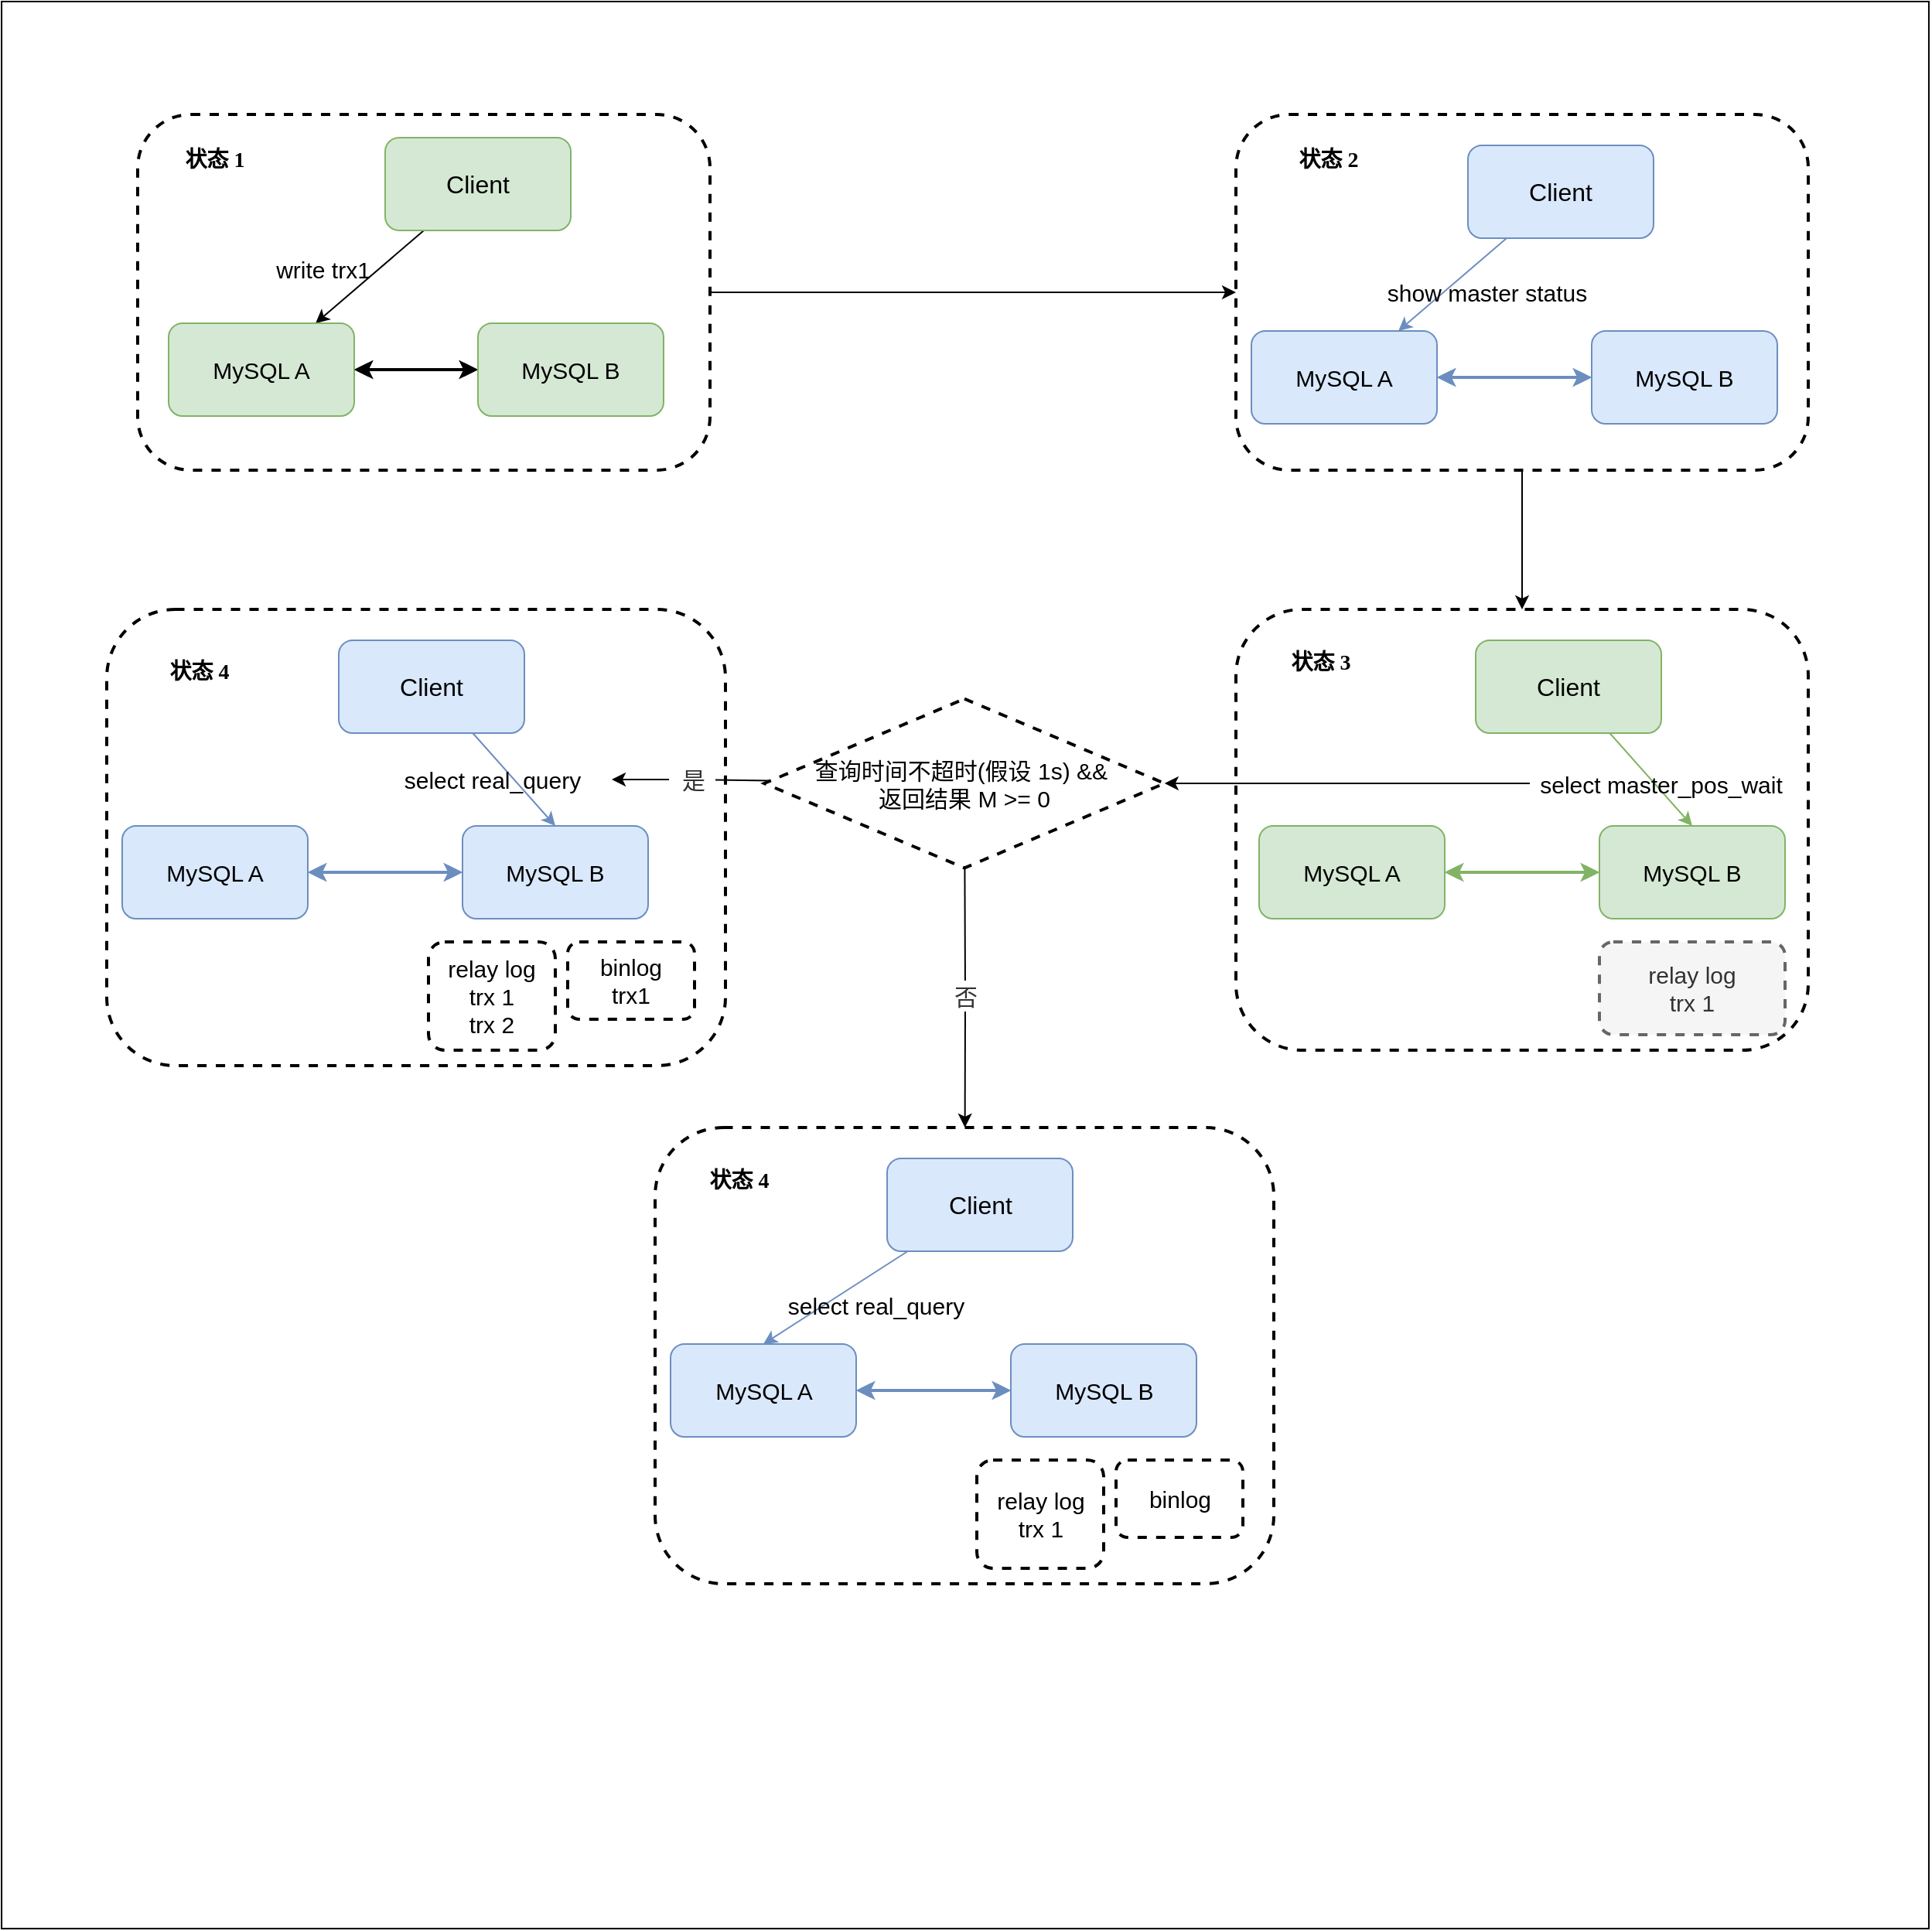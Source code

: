 <mxfile version="16.6.6" type="github"><diagram id="kcNKMiewppADuIH7yyTz" name="Page-1"><mxGraphModel dx="3671" dy="2595" grid="1" gridSize="10" guides="1" tooltips="1" connect="1" arrows="1" fold="1" page="1" pageScale="1" pageWidth="827" pageHeight="1169" math="0" shadow="0"><root><mxCell id="0"/><mxCell id="1" parent="0"/><mxCell id="G3FPjAI_tkEvGzXo53xU-18" value="" style="rounded=0;whiteSpace=wrap;html=1;fontFamily=Verdana;fontSize=14;fillColor=default;gradientColor=#ffffff;" parent="1" vertex="1"><mxGeometry x="-47.97" y="-38" width="1245.94" height="1245.94" as="geometry"/></mxCell><mxCell id="zqrA5iGKFldwItwEDeDW-32" value="" style="rounded=1;whiteSpace=wrap;html=1;fontSize=15;fontColor=#000;dashed=1;strokeColor=default;strokeWidth=2;" parent="1" vertex="1"><mxGeometry x="750" y="355" width="370" height="285" as="geometry"/></mxCell><mxCell id="zqrA5iGKFldwItwEDeDW-72" style="edgeStyle=none;rounded=0;orthogonalLoop=1;jettySize=auto;html=1;entryX=0.5;entryY=0;entryDx=0;entryDy=0;fontSize=15;fontColor=#000;startArrow=none;startFill=0;endArrow=classic;endFill=1;strokeWidth=1;" parent="1" source="zqrA5iGKFldwItwEDeDW-22" target="zqrA5iGKFldwItwEDeDW-32" edge="1"><mxGeometry relative="1" as="geometry"/></mxCell><mxCell id="zqrA5iGKFldwItwEDeDW-22" value="" style="rounded=1;whiteSpace=wrap;html=1;fontSize=15;fontColor=#000;dashed=1;strokeColor=default;strokeWidth=2;" parent="1" vertex="1"><mxGeometry x="750" y="35" width="370" height="230" as="geometry"/></mxCell><mxCell id="zqrA5iGKFldwItwEDeDW-71" style="edgeStyle=none;rounded=0;orthogonalLoop=1;jettySize=auto;html=1;entryX=0;entryY=0.5;entryDx=0;entryDy=0;fontSize=15;fontColor=#000;startArrow=none;startFill=0;endArrow=classic;endFill=1;strokeWidth=1;" parent="1" source="zqrA5iGKFldwItwEDeDW-20" target="zqrA5iGKFldwItwEDeDW-22" edge="1"><mxGeometry relative="1" as="geometry"/></mxCell><mxCell id="zqrA5iGKFldwItwEDeDW-20" value="" style="rounded=1;whiteSpace=wrap;html=1;fontSize=15;fontColor=#000;dashed=1;strokeColor=default;strokeWidth=2;" parent="1" vertex="1"><mxGeometry x="40" y="35" width="370" height="230" as="geometry"/></mxCell><mxCell id="zqrA5iGKFldwItwEDeDW-3" value="" style="rounded=0;orthogonalLoop=1;jettySize=auto;html=1;fontSize=16;fontColor=#000;" parent="1" source="zqrA5iGKFldwItwEDeDW-1" target="zqrA5iGKFldwItwEDeDW-2" edge="1"><mxGeometry relative="1" as="geometry"/></mxCell><mxCell id="zqrA5iGKFldwItwEDeDW-1" value="&lt;font color=&quot;#000000&quot;&gt;Client&lt;/font&gt;" style="rounded=1;whiteSpace=wrap;html=1;fontStyle=0;fontSize=16;fillColor=#d5e8d4;strokeColor=#82b366;fontColor=#0000;" parent="1" vertex="1"><mxGeometry x="200" y="50" width="120" height="60" as="geometry"/></mxCell><mxCell id="zqrA5iGKFldwItwEDeDW-5" value="" style="edgeStyle=none;rounded=0;orthogonalLoop=1;jettySize=auto;html=1;fontSize=16;fontColor=#000;strokeWidth=1;startArrow=classic;startFill=1;" parent="1" source="zqrA5iGKFldwItwEDeDW-2" target="zqrA5iGKFldwItwEDeDW-4" edge="1"><mxGeometry relative="1" as="geometry"/></mxCell><mxCell id="zqrA5iGKFldwItwEDeDW-2" value="&lt;font color=&quot;#000000&quot; style=&quot;font-size: 15px;&quot;&gt;MySQL A&lt;br style=&quot;font-size: 15px;&quot;&gt;&lt;/font&gt;" style="rounded=1;whiteSpace=wrap;html=1;fontStyle=0;fontSize=15;fillColor=#d5e8d4;strokeColor=#82b366;fontColor=#0000;" parent="1" vertex="1"><mxGeometry x="60" y="170" width="120" height="60" as="geometry"/></mxCell><mxCell id="zqrA5iGKFldwItwEDeDW-11" value="" style="edgeStyle=none;rounded=0;orthogonalLoop=1;jettySize=auto;html=1;fontSize=15;fontColor=#000;startArrow=classic;startFill=1;strokeWidth=2;" parent="1" source="zqrA5iGKFldwItwEDeDW-4" target="zqrA5iGKFldwItwEDeDW-2" edge="1"><mxGeometry relative="1" as="geometry"/></mxCell><mxCell id="zqrA5iGKFldwItwEDeDW-4" value="&lt;font color=&quot;#000000&quot; style=&quot;font-size: 15px;&quot;&gt;MySQL B&lt;br style=&quot;font-size: 15px;&quot;&gt;&lt;/font&gt;" style="rounded=1;whiteSpace=wrap;html=1;fontStyle=0;fontSize=15;fillColor=#d5e8d4;strokeColor=#82b366;fontColor=#0000;" parent="1" vertex="1"><mxGeometry x="260" y="170" width="120" height="60" as="geometry"/></mxCell><mxCell id="zqrA5iGKFldwItwEDeDW-12" value="write trx1" style="text;html=1;strokeColor=none;fillColor=none;align=center;verticalAlign=middle;whiteSpace=wrap;rounded=0;fontSize=15;fontColor=#000;" parent="1" vertex="1"><mxGeometry x="110" y="120" width="100" height="30" as="geometry"/></mxCell><mxCell id="zqrA5iGKFldwItwEDeDW-13" value="" style="rounded=0;orthogonalLoop=1;jettySize=auto;html=1;fontSize=16;fontColor=#000;fillColor=#dae8fc;strokeColor=#6c8ebf;" parent="1" source="zqrA5iGKFldwItwEDeDW-14" target="zqrA5iGKFldwItwEDeDW-16" edge="1"><mxGeometry relative="1" as="geometry"/></mxCell><mxCell id="zqrA5iGKFldwItwEDeDW-14" value="&lt;font color=&quot;#000000&quot;&gt;Client&lt;/font&gt;" style="rounded=1;whiteSpace=wrap;html=1;fontStyle=0;fontSize=16;fillColor=#dae8fc;strokeColor=#6c8ebf;" parent="1" vertex="1"><mxGeometry x="900" y="55" width="120" height="60" as="geometry"/></mxCell><mxCell id="zqrA5iGKFldwItwEDeDW-15" value="" style="edgeStyle=none;rounded=0;orthogonalLoop=1;jettySize=auto;html=1;fontSize=16;fontColor=#000;strokeWidth=1;startArrow=classic;startFill=1;fillColor=#dae8fc;strokeColor=#6c8ebf;" parent="1" source="zqrA5iGKFldwItwEDeDW-16" target="zqrA5iGKFldwItwEDeDW-18" edge="1"><mxGeometry relative="1" as="geometry"/></mxCell><mxCell id="zqrA5iGKFldwItwEDeDW-16" value="&lt;font color=&quot;#000000&quot; style=&quot;font-size: 15px;&quot;&gt;MySQL A&lt;br style=&quot;font-size: 15px;&quot;&gt;&lt;/font&gt;" style="rounded=1;whiteSpace=wrap;html=1;fontStyle=0;fontSize=15;fillColor=#dae8fc;strokeColor=#6c8ebf;" parent="1" vertex="1"><mxGeometry x="760" y="175" width="120" height="60" as="geometry"/></mxCell><mxCell id="zqrA5iGKFldwItwEDeDW-17" value="" style="edgeStyle=none;rounded=0;orthogonalLoop=1;jettySize=auto;html=1;fontSize=15;fontColor=#000;startArrow=classic;startFill=1;strokeWidth=2;fillColor=#dae8fc;strokeColor=#6c8ebf;" parent="1" source="zqrA5iGKFldwItwEDeDW-18" target="zqrA5iGKFldwItwEDeDW-16" edge="1"><mxGeometry relative="1" as="geometry"/></mxCell><mxCell id="zqrA5iGKFldwItwEDeDW-18" value="&lt;font color=&quot;#000000&quot; style=&quot;font-size: 15px;&quot;&gt;MySQL B&lt;br style=&quot;font-size: 15px;&quot;&gt;&lt;/font&gt;" style="rounded=1;whiteSpace=wrap;html=1;fontStyle=0;fontSize=15;fillColor=#dae8fc;strokeColor=#6c8ebf;" parent="1" vertex="1"><mxGeometry x="980" y="175" width="120" height="60" as="geometry"/></mxCell><mxCell id="zqrA5iGKFldwItwEDeDW-23" value="show master status" style="text;html=1;strokeColor=none;fillColor=none;align=center;verticalAlign=middle;whiteSpace=wrap;rounded=0;dashed=1;fontSize=15;fontColor=#000;" parent="1" vertex="1"><mxGeometry x="834.5" y="135" width="155" height="30" as="geometry"/></mxCell><mxCell id="zqrA5iGKFldwItwEDeDW-25" value="" style="rounded=0;orthogonalLoop=1;jettySize=auto;html=1;fontSize=16;fontColor=#000;fillColor=#d5e8d4;strokeColor=#82b366;entryX=0.5;entryY=0;entryDx=0;entryDy=0;" parent="1" source="zqrA5iGKFldwItwEDeDW-26" target="zqrA5iGKFldwItwEDeDW-30" edge="1"><mxGeometry relative="1" as="geometry"/></mxCell><mxCell id="zqrA5iGKFldwItwEDeDW-26" value="&lt;font color=&quot;#000000&quot;&gt;Client&lt;/font&gt;" style="rounded=1;whiteSpace=wrap;html=1;fontStyle=0;fontSize=16;fillColor=#d5e8d4;strokeColor=#82b366;" parent="1" vertex="1"><mxGeometry x="905" y="375" width="120" height="60" as="geometry"/></mxCell><mxCell id="zqrA5iGKFldwItwEDeDW-27" value="" style="edgeStyle=none;rounded=0;orthogonalLoop=1;jettySize=auto;html=1;fontSize=16;fontColor=#000;strokeWidth=1;startArrow=classic;startFill=1;fillColor=#d5e8d4;strokeColor=#82b366;" parent="1" source="zqrA5iGKFldwItwEDeDW-28" target="zqrA5iGKFldwItwEDeDW-30" edge="1"><mxGeometry relative="1" as="geometry"/></mxCell><mxCell id="zqrA5iGKFldwItwEDeDW-28" value="&lt;font color=&quot;#000000&quot; style=&quot;font-size: 15px;&quot;&gt;MySQL A&lt;br style=&quot;font-size: 15px;&quot;&gt;&lt;/font&gt;" style="rounded=1;whiteSpace=wrap;html=1;fontStyle=0;fontSize=15;fillColor=#d5e8d4;strokeColor=#82b366;" parent="1" vertex="1"><mxGeometry x="765" y="495" width="120" height="60" as="geometry"/></mxCell><mxCell id="zqrA5iGKFldwItwEDeDW-29" value="" style="edgeStyle=none;rounded=0;orthogonalLoop=1;jettySize=auto;html=1;fontSize=15;fontColor=#000;startArrow=classic;startFill=1;strokeWidth=2;fillColor=#d5e8d4;strokeColor=#82b366;" parent="1" source="zqrA5iGKFldwItwEDeDW-30" target="zqrA5iGKFldwItwEDeDW-28" edge="1"><mxGeometry relative="1" as="geometry"/></mxCell><mxCell id="zqrA5iGKFldwItwEDeDW-30" value="&lt;font color=&quot;#000000&quot; style=&quot;font-size: 15px;&quot;&gt;MySQL B&lt;br style=&quot;font-size: 15px;&quot;&gt;&lt;/font&gt;" style="rounded=1;whiteSpace=wrap;html=1;fontStyle=0;fontSize=15;fillColor=#d5e8d4;strokeColor=#82b366;" parent="1" vertex="1"><mxGeometry x="985" y="495" width="120" height="60" as="geometry"/></mxCell><mxCell id="zqrA5iGKFldwItwEDeDW-55" style="edgeStyle=none;rounded=0;orthogonalLoop=1;jettySize=auto;html=1;entryX=1;entryY=0.5;entryDx=0;entryDy=0;fontSize=15;fontColor=#000;startArrow=none;startFill=0;endArrow=classic;endFill=1;strokeWidth=1;" parent="1" source="zqrA5iGKFldwItwEDeDW-33" target="zqrA5iGKFldwItwEDeDW-53" edge="1"><mxGeometry relative="1" as="geometry"/></mxCell><mxCell id="zqrA5iGKFldwItwEDeDW-33" value="select master_pos_wait" style="text;html=1;strokeColor=none;fillColor=none;align=center;verticalAlign=middle;whiteSpace=wrap;rounded=0;dashed=1;fontSize=15;fontColor=#000;" parent="1" vertex="1"><mxGeometry x="940" y="455" width="170" height="25" as="geometry"/></mxCell><mxCell id="zqrA5iGKFldwItwEDeDW-34" value="relay log&lt;br&gt;trx 1" style="rounded=1;whiteSpace=wrap;html=1;dashed=1;fontSize=15;strokeColor=#666666;strokeWidth=2;fillColor=#f5f5f5;fontColor=#333333;" parent="1" vertex="1"><mxGeometry x="985" y="570" width="120" height="60" as="geometry"/></mxCell><mxCell id="zqrA5iGKFldwItwEDeDW-36" value="" style="rounded=1;whiteSpace=wrap;html=1;fontSize=15;fontColor=#000;dashed=1;strokeColor=default;strokeWidth=2;" parent="1" vertex="1"><mxGeometry x="20" y="355" width="400" height="295" as="geometry"/></mxCell><mxCell id="zqrA5iGKFldwItwEDeDW-37" value="" style="rounded=0;orthogonalLoop=1;jettySize=auto;html=1;fontSize=16;fontColor=#000;fillColor=#dae8fc;strokeColor=#6c8ebf;entryX=0.5;entryY=0;entryDx=0;entryDy=0;" parent="1" source="zqrA5iGKFldwItwEDeDW-38" target="zqrA5iGKFldwItwEDeDW-42" edge="1"><mxGeometry relative="1" as="geometry"/></mxCell><mxCell id="zqrA5iGKFldwItwEDeDW-38" value="&lt;font color=&quot;#000000&quot;&gt;Client&lt;/font&gt;" style="rounded=1;whiteSpace=wrap;html=1;fontStyle=0;fontSize=16;fillColor=#dae8fc;strokeColor=#6c8ebf;" parent="1" vertex="1"><mxGeometry x="170" y="375" width="120" height="60" as="geometry"/></mxCell><mxCell id="zqrA5iGKFldwItwEDeDW-39" value="" style="edgeStyle=none;rounded=0;orthogonalLoop=1;jettySize=auto;html=1;fontSize=16;fontColor=#000;strokeWidth=1;startArrow=classic;startFill=1;fillColor=#dae8fc;strokeColor=#6c8ebf;" parent="1" source="zqrA5iGKFldwItwEDeDW-40" target="zqrA5iGKFldwItwEDeDW-42" edge="1"><mxGeometry relative="1" as="geometry"/></mxCell><mxCell id="zqrA5iGKFldwItwEDeDW-40" value="&lt;font color=&quot;#000000&quot; style=&quot;font-size: 15px;&quot;&gt;MySQL A&lt;br style=&quot;font-size: 15px;&quot;&gt;&lt;/font&gt;" style="rounded=1;whiteSpace=wrap;html=1;fontStyle=0;fontSize=15;fillColor=#dae8fc;strokeColor=#6c8ebf;" parent="1" vertex="1"><mxGeometry x="30" y="495" width="120" height="60" as="geometry"/></mxCell><mxCell id="zqrA5iGKFldwItwEDeDW-41" value="" style="edgeStyle=none;rounded=0;orthogonalLoop=1;jettySize=auto;html=1;fontSize=15;fontColor=#000;startArrow=classic;startFill=1;strokeWidth=2;fillColor=#dae8fc;strokeColor=#6c8ebf;" parent="1" source="zqrA5iGKFldwItwEDeDW-42" target="zqrA5iGKFldwItwEDeDW-40" edge="1"><mxGeometry relative="1" as="geometry"/></mxCell><mxCell id="zqrA5iGKFldwItwEDeDW-42" value="&lt;font color=&quot;#000000&quot; style=&quot;font-size: 15px;&quot;&gt;MySQL B&lt;br style=&quot;font-size: 15px;&quot;&gt;&lt;/font&gt;" style="rounded=1;whiteSpace=wrap;html=1;fontStyle=0;fontSize=15;fillColor=#dae8fc;strokeColor=#6c8ebf;" parent="1" vertex="1"><mxGeometry x="250" y="495" width="120" height="60" as="geometry"/></mxCell><mxCell id="zqrA5iGKFldwItwEDeDW-43" value="select real_query" style="text;html=1;strokeColor=none;fillColor=none;align=center;verticalAlign=middle;whiteSpace=wrap;rounded=0;dashed=1;fontSize=15;fontColor=#000;" parent="1" vertex="1"><mxGeometry x="191.5" y="450" width="155" height="30" as="geometry"/></mxCell><mxCell id="zqrA5iGKFldwItwEDeDW-44" value="relay log&lt;br&gt;trx 1&lt;br&gt;trx 2" style="rounded=1;whiteSpace=wrap;html=1;dashed=1;fontSize=15;fontColor=#000;strokeColor=default;strokeWidth=2;" parent="1" vertex="1"><mxGeometry x="228" y="570" width="82" height="70" as="geometry"/></mxCell><mxCell id="zqrA5iGKFldwItwEDeDW-45" value="binlog&lt;br&gt;trx1" style="rounded=1;whiteSpace=wrap;html=1;dashed=1;fontSize=15;fontColor=#000;strokeColor=default;strokeWidth=2;" parent="1" vertex="1"><mxGeometry x="318" y="570" width="82" height="50" as="geometry"/></mxCell><mxCell id="zqrA5iGKFldwItwEDeDW-56" style="edgeStyle=none;rounded=0;orthogonalLoop=1;jettySize=auto;html=1;fontSize=15;fontColor=#000;startArrow=none;startFill=0;endArrow=classic;endFill=1;strokeWidth=1;" parent="1" source="zqrA5iGKFldwItwEDeDW-69" target="zqrA5iGKFldwItwEDeDW-43" edge="1"><mxGeometry relative="1" as="geometry"/></mxCell><mxCell id="zqrA5iGKFldwItwEDeDW-53" value="查询时间不超时(假设 1s) &amp;amp;&amp;amp;&amp;nbsp;&lt;br&gt;返回结果 M &amp;gt;= 0" style="rhombus;whiteSpace=wrap;html=1;dashed=1;fontSize=15;fontColor=#000;strokeColor=default;strokeWidth=2;" parent="1" vertex="1"><mxGeometry x="445.13" y="412.82" width="258.75" height="109.37" as="geometry"/></mxCell><mxCell id="zqrA5iGKFldwItwEDeDW-58" value="" style="rounded=1;whiteSpace=wrap;html=1;fontSize=15;fontColor=#000;dashed=1;strokeColor=default;strokeWidth=2;" parent="1" vertex="1"><mxGeometry x="374.5" y="690" width="400" height="295" as="geometry"/></mxCell><mxCell id="zqrA5iGKFldwItwEDeDW-59" value="" style="rounded=0;orthogonalLoop=1;jettySize=auto;html=1;fontSize=16;fontColor=#000;fillColor=#dae8fc;strokeColor=#6c8ebf;entryX=0.5;entryY=0;entryDx=0;entryDy=0;" parent="1" source="zqrA5iGKFldwItwEDeDW-60" target="zqrA5iGKFldwItwEDeDW-62" edge="1"><mxGeometry relative="1" as="geometry"/></mxCell><mxCell id="zqrA5iGKFldwItwEDeDW-60" value="&lt;font color=&quot;#000000&quot;&gt;Client&lt;/font&gt;" style="rounded=1;whiteSpace=wrap;html=1;fontStyle=0;fontSize=16;fillColor=#dae8fc;strokeColor=#6c8ebf;" parent="1" vertex="1"><mxGeometry x="524.5" y="710" width="120" height="60" as="geometry"/></mxCell><mxCell id="zqrA5iGKFldwItwEDeDW-61" value="" style="edgeStyle=none;rounded=0;orthogonalLoop=1;jettySize=auto;html=1;fontSize=16;fontColor=#000;strokeWidth=1;startArrow=classic;startFill=1;fillColor=#dae8fc;strokeColor=#6c8ebf;" parent="1" source="zqrA5iGKFldwItwEDeDW-62" target="zqrA5iGKFldwItwEDeDW-64" edge="1"><mxGeometry relative="1" as="geometry"/></mxCell><mxCell id="zqrA5iGKFldwItwEDeDW-62" value="&lt;font color=&quot;#000000&quot; style=&quot;font-size: 15px;&quot;&gt;MySQL A&lt;br style=&quot;font-size: 15px;&quot;&gt;&lt;/font&gt;" style="rounded=1;whiteSpace=wrap;html=1;fontStyle=0;fontSize=15;fillColor=#dae8fc;strokeColor=#6c8ebf;" parent="1" vertex="1"><mxGeometry x="384.5" y="830" width="120" height="60" as="geometry"/></mxCell><mxCell id="zqrA5iGKFldwItwEDeDW-63" value="" style="edgeStyle=none;rounded=0;orthogonalLoop=1;jettySize=auto;html=1;fontSize=15;fontColor=#000;startArrow=classic;startFill=1;strokeWidth=2;fillColor=#dae8fc;strokeColor=#6c8ebf;" parent="1" source="zqrA5iGKFldwItwEDeDW-64" target="zqrA5iGKFldwItwEDeDW-62" edge="1"><mxGeometry relative="1" as="geometry"/></mxCell><mxCell id="zqrA5iGKFldwItwEDeDW-64" value="&lt;font color=&quot;#000000&quot; style=&quot;font-size: 15px;&quot;&gt;MySQL B&lt;br style=&quot;font-size: 15px;&quot;&gt;&lt;/font&gt;" style="rounded=1;whiteSpace=wrap;html=1;fontStyle=0;fontSize=15;fillColor=#dae8fc;strokeColor=#6c8ebf;" parent="1" vertex="1"><mxGeometry x="604.5" y="830" width="120" height="60" as="geometry"/></mxCell><mxCell id="zqrA5iGKFldwItwEDeDW-65" value="select real_query" style="text;html=1;strokeColor=none;fillColor=none;align=center;verticalAlign=middle;whiteSpace=wrap;rounded=0;dashed=1;fontSize=15;fontColor=#000;" parent="1" vertex="1"><mxGeometry x="439.5" y="790" width="155" height="30" as="geometry"/></mxCell><mxCell id="zqrA5iGKFldwItwEDeDW-66" value="relay log&lt;br&gt;trx 1" style="rounded=1;whiteSpace=wrap;html=1;dashed=1;fontSize=15;fontColor=#000;strokeColor=default;strokeWidth=2;" parent="1" vertex="1"><mxGeometry x="582.5" y="905" width="82" height="70" as="geometry"/></mxCell><mxCell id="zqrA5iGKFldwItwEDeDW-67" value="binlog" style="rounded=1;whiteSpace=wrap;html=1;dashed=1;fontSize=15;fontColor=#000;strokeColor=default;strokeWidth=2;" parent="1" vertex="1"><mxGeometry x="672.5" y="905" width="82" height="50" as="geometry"/></mxCell><mxCell id="zqrA5iGKFldwItwEDeDW-68" style="rounded=0;orthogonalLoop=1;jettySize=auto;html=1;fontSize=15;fontColor=#000;startArrow=none;startFill=0;endArrow=classic;endFill=1;strokeWidth=1;" parent="1" source="G3FPjAI_tkEvGzXo53xU-15" target="zqrA5iGKFldwItwEDeDW-58" edge="1"><mxGeometry relative="1" as="geometry"/></mxCell><mxCell id="G3FPjAI_tkEvGzXo53xU-1" value="状态 1" style="text;html=1;strokeColor=none;fillColor=none;align=center;verticalAlign=middle;whiteSpace=wrap;rounded=0;fontFamily=Verdana;fontStyle=1;fontSize=14;" parent="1" vertex="1"><mxGeometry x="60" y="50" width="60" height="30" as="geometry"/></mxCell><mxCell id="G3FPjAI_tkEvGzXo53xU-2" value="状态 2" style="text;html=1;strokeColor=none;fillColor=none;align=center;verticalAlign=middle;whiteSpace=wrap;rounded=0;fontFamily=Verdana;fontStyle=1;fontSize=14;" parent="1" vertex="1"><mxGeometry x="780" y="50" width="60" height="30" as="geometry"/></mxCell><mxCell id="G3FPjAI_tkEvGzXo53xU-3" value="状态 3" style="text;html=1;strokeColor=none;fillColor=none;align=center;verticalAlign=middle;whiteSpace=wrap;rounded=0;fontFamily=Verdana;fontStyle=1;fontSize=14;" parent="1" vertex="1"><mxGeometry x="774.5" y="375" width="60" height="30" as="geometry"/></mxCell><mxCell id="G3FPjAI_tkEvGzXo53xU-4" value="状态 4" style="text;html=1;strokeColor=none;fillColor=none;align=center;verticalAlign=middle;whiteSpace=wrap;rounded=0;fontFamily=Verdana;fontStyle=1;fontSize=14;" parent="1" vertex="1"><mxGeometry x="50" y="380.63" width="60" height="30" as="geometry"/></mxCell><mxCell id="G3FPjAI_tkEvGzXo53xU-5" value="状态 4" style="text;html=1;strokeColor=none;fillColor=none;align=center;verticalAlign=middle;whiteSpace=wrap;rounded=0;fontFamily=Verdana;fontStyle=1;fontSize=14;" parent="1" vertex="1"><mxGeometry x="398.5" y="710" width="60" height="30" as="geometry"/></mxCell><mxCell id="zqrA5iGKFldwItwEDeDW-69" value="是" style="text;html=1;align=center;verticalAlign=middle;resizable=0;points=[];autosize=1;fontSize=15;fillColor=none;fontColor=#333333;strokeColor=none;" parent="1" vertex="1"><mxGeometry x="383.5" y="455" width="30" height="20" as="geometry"/></mxCell><mxCell id="G3FPjAI_tkEvGzXo53xU-14" value="" style="edgeStyle=none;rounded=0;orthogonalLoop=1;jettySize=auto;html=1;fontSize=15;fontColor=#000;startArrow=none;startFill=0;endArrow=none;endFill=1;strokeWidth=1;" parent="1" source="zqrA5iGKFldwItwEDeDW-53" target="zqrA5iGKFldwItwEDeDW-69" edge="1"><mxGeometry relative="1" as="geometry"><mxPoint x="454.894" y="467.067" as="sourcePoint"/><mxPoint x="348" y="468.767" as="targetPoint"/></mxGeometry></mxCell><mxCell id="G3FPjAI_tkEvGzXo53xU-15" value="否" style="text;html=1;align=center;verticalAlign=middle;resizable=0;points=[];autosize=1;fontSize=15;fillColor=none;fontColor=#333333;strokeColor=none;" parent="1" vertex="1"><mxGeometry x="560" y="595" width="30" height="20" as="geometry"/></mxCell><mxCell id="G3FPjAI_tkEvGzXo53xU-16" value="" style="rounded=0;orthogonalLoop=1;jettySize=auto;html=1;fontSize=15;fontColor=#000;startArrow=none;startFill=0;endArrow=none;endFill=1;strokeWidth=1;" parent="1" source="zqrA5iGKFldwItwEDeDW-53" target="G3FPjAI_tkEvGzXo53xU-15" edge="1"><mxGeometry relative="1" as="geometry"><mxPoint x="565" y="520" as="sourcePoint"/><mxPoint x="565" y="720" as="targetPoint"/></mxGeometry></mxCell></root></mxGraphModel></diagram></mxfile>